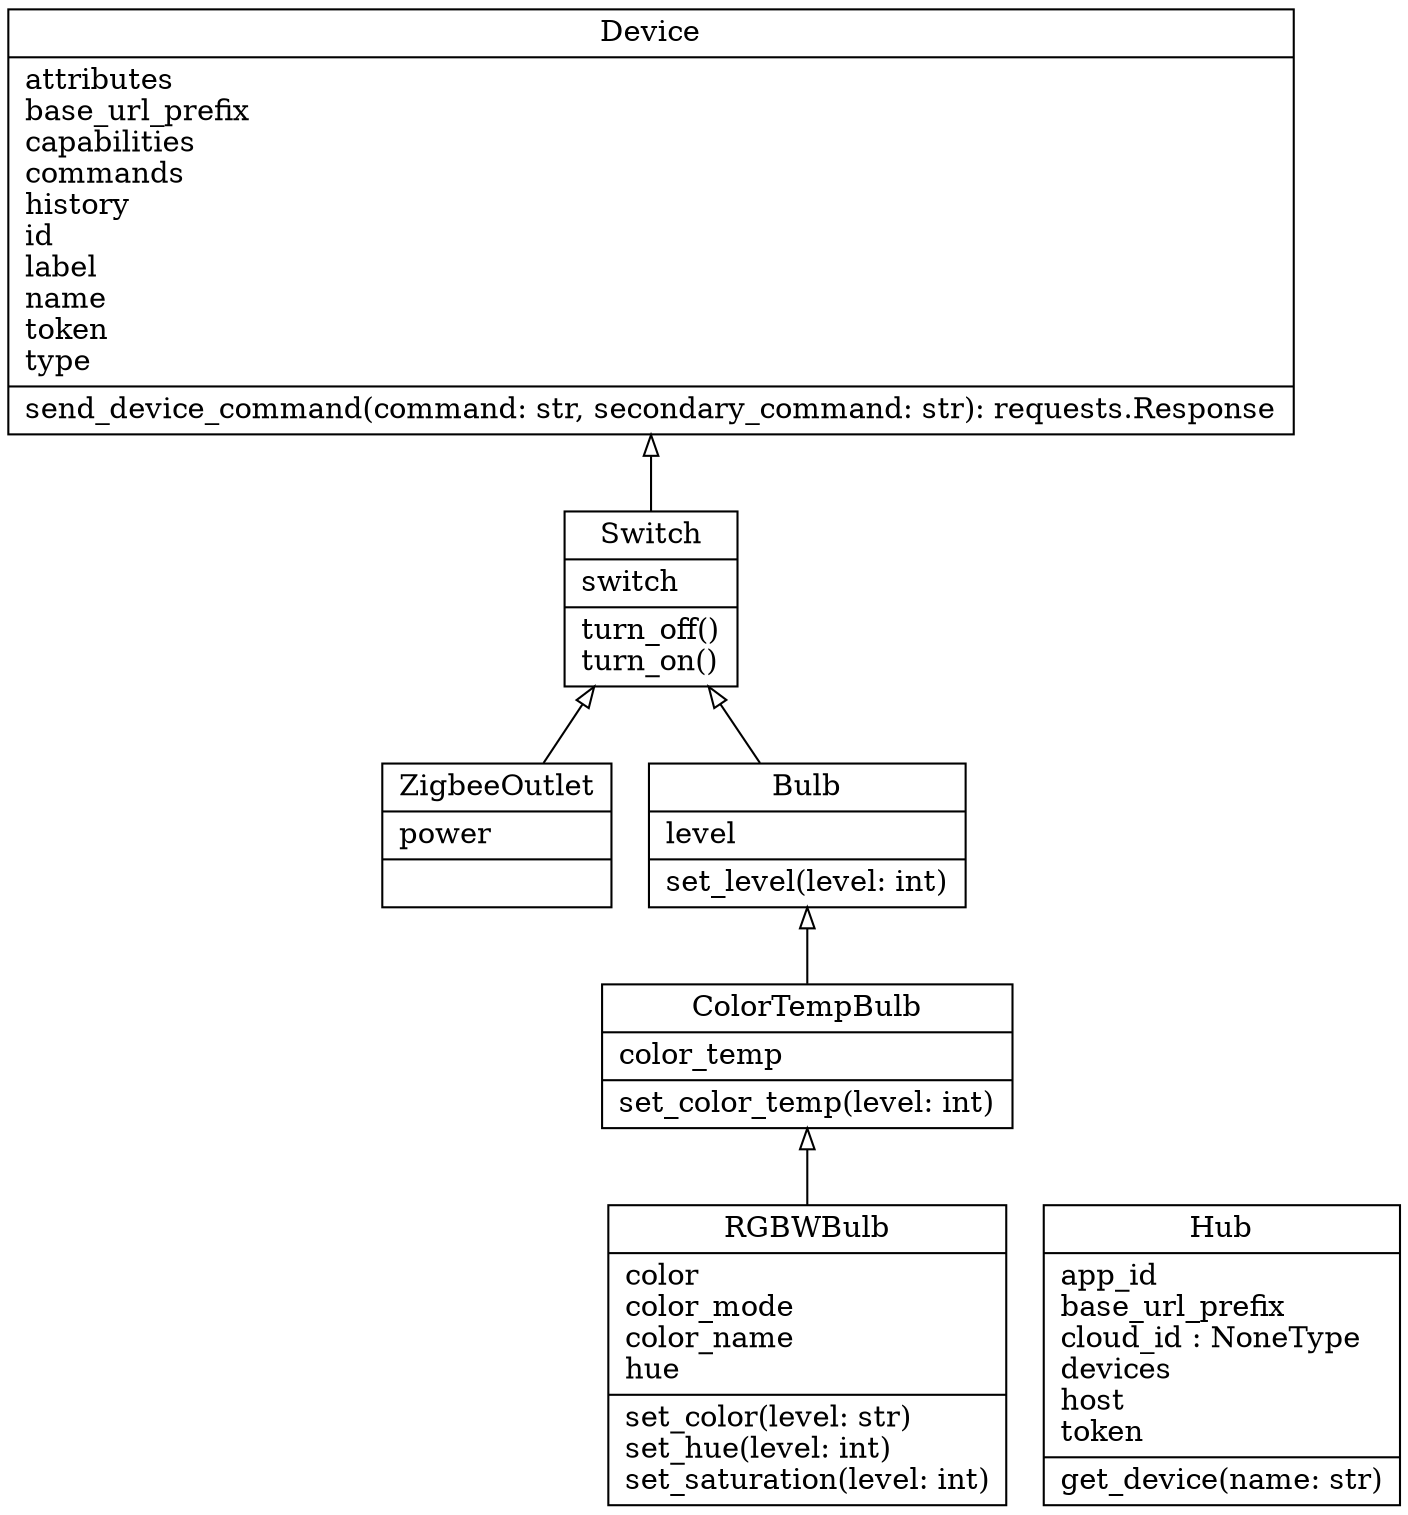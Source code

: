 digraph "classes" {
rankdir=BT
charset="utf-8"
"hubitatcontrol.lights.Bulb" [color="black", fontcolor="black", label="{Bulb|level\l|set_level(level: int)\l}", shape="record", style="solid"];
"hubitatcontrol.lights.ColorTempBulb" [color="black", fontcolor="black", label="{ColorTempBulb|color_temp\l|set_color_temp(level: int)\l}", shape="record", style="solid"];
"hubitatcontrol.hub.Device" [color="black", fontcolor="black", label="{Device|attributes\lbase_url_prefix\lcapabilities\lcommands\lhistory\lid\llabel\lname\ltoken\ltype\l|send_device_command(command: str, secondary_command: str): requests.Response\l}", shape="record", style="solid"];
"hubitatcontrol.hub.Hub" [color="black", fontcolor="black", label="{Hub|app_id\lbase_url_prefix\lcloud_id : NoneType\ldevices\lhost\ltoken\l|get_device(name: str)\l}", shape="record", style="solid"];
"hubitatcontrol.lights.RGBWBulb" [color="black", fontcolor="black", label="{RGBWBulb|color\lcolor_mode\lcolor_name\lhue\l|set_color(level: str)\lset_hue(level: int)\lset_saturation(level: int)\l}", shape="record", style="solid"];
"hubitatcontrol.generic.Switch" [color="black", fontcolor="black", label="{Switch|switch\l|turn_off()\lturn_on()\l}", shape="record", style="solid"];
"hubitatcontrol.generic.ZigbeeOutlet" [color="black", fontcolor="black", label="{ZigbeeOutlet|power\l|}", shape="record", style="solid"];
"hubitatcontrol.generic.Switch" -> "hubitatcontrol.hub.Device" [arrowhead="empty", arrowtail="none"];
"hubitatcontrol.generic.ZigbeeOutlet" -> "hubitatcontrol.generic.Switch" [arrowhead="empty", arrowtail="none"];
"hubitatcontrol.lights.Bulb" -> "hubitatcontrol.generic.Switch" [arrowhead="empty", arrowtail="none"];
"hubitatcontrol.lights.ColorTempBulb" -> "hubitatcontrol.lights.Bulb" [arrowhead="empty", arrowtail="none"];
"hubitatcontrol.lights.RGBWBulb" -> "hubitatcontrol.lights.ColorTempBulb" [arrowhead="empty", arrowtail="none"];
}
